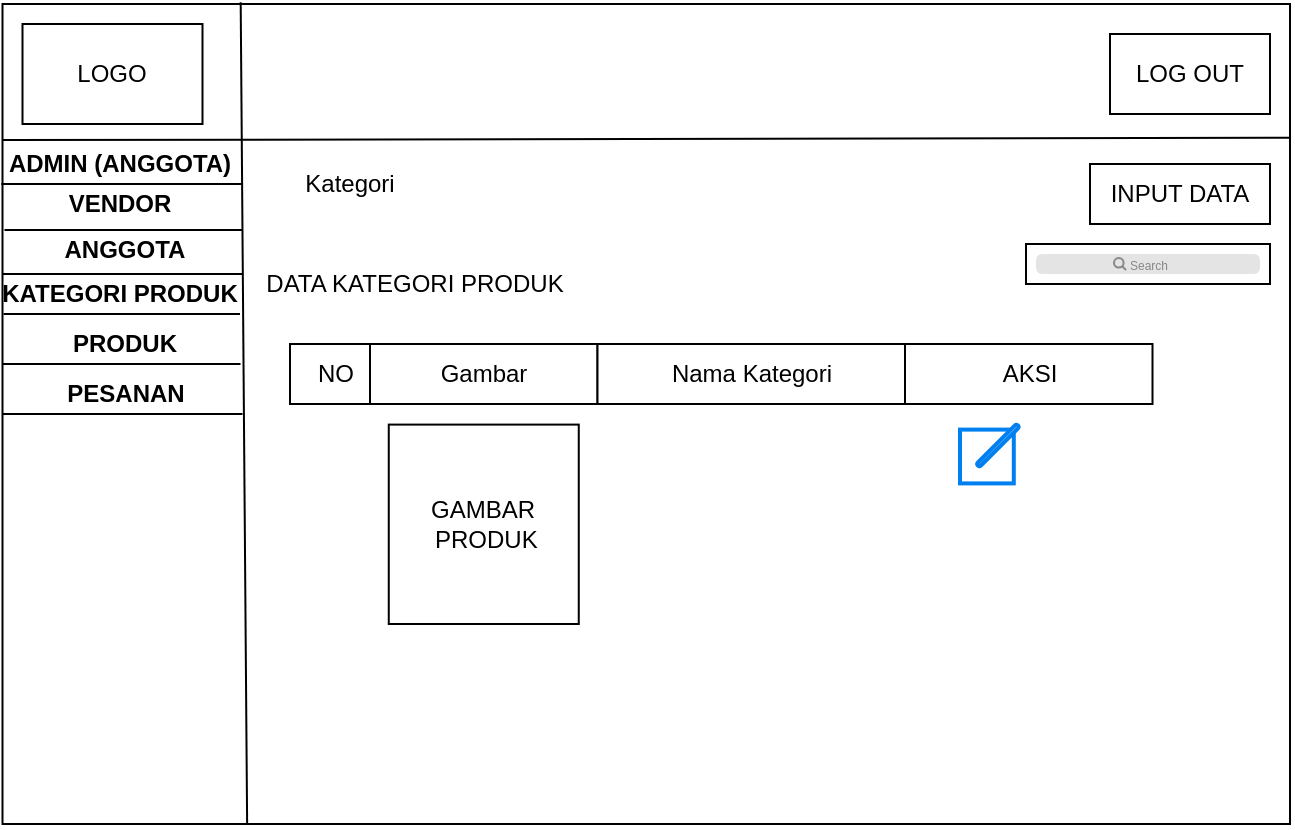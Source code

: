 <mxfile version="14.8.6" type="github">
  <diagram id="wYqaZekAvj2n4rR8hF8H" name="Page-1">
    <mxGraphModel dx="700" dy="392" grid="1" gridSize="10" guides="1" tooltips="1" connect="1" arrows="1" fold="1" page="1" pageScale="1" pageWidth="850" pageHeight="1100" math="0" shadow="0">
      <root>
        <mxCell id="0" />
        <mxCell id="1" parent="0" />
        <mxCell id="MQi_boehBmf1Iwi7T3qC-1" value="" style="rounded=0;whiteSpace=wrap;html=1;" parent="1" vertex="1">
          <mxGeometry x="41.25" y="40" width="643.75" height="410" as="geometry" />
        </mxCell>
        <mxCell id="MQi_boehBmf1Iwi7T3qC-2" value="LOGO" style="rounded=0;whiteSpace=wrap;html=1;" parent="1" vertex="1">
          <mxGeometry x="51.25" y="50" width="90" height="50" as="geometry" />
        </mxCell>
        <mxCell id="MQi_boehBmf1Iwi7T3qC-3" value="" style="endArrow=none;html=1;exitX=0;exitY=0.166;exitDx=0;exitDy=0;exitPerimeter=0;entryX=1;entryY=0.163;entryDx=0;entryDy=0;entryPerimeter=0;" parent="1" source="MQi_boehBmf1Iwi7T3qC-1" target="MQi_boehBmf1Iwi7T3qC-1" edge="1">
          <mxGeometry width="50" height="50" relative="1" as="geometry">
            <mxPoint x="191.25" y="109" as="sourcePoint" />
            <mxPoint x="671.25" y="102" as="targetPoint" />
          </mxGeometry>
        </mxCell>
        <mxCell id="MQi_boehBmf1Iwi7T3qC-4" value="LOG OUT" style="rounded=0;whiteSpace=wrap;html=1;" parent="1" vertex="1">
          <mxGeometry x="595" y="55" width="80" height="40" as="geometry" />
        </mxCell>
        <mxCell id="MQi_boehBmf1Iwi7T3qC-5" value="&lt;b&gt;ADMIN (ANGGOTA)&lt;/b&gt;" style="text;html=1;strokeColor=none;fillColor=none;align=center;verticalAlign=middle;whiteSpace=wrap;rounded=0;" parent="1" vertex="1">
          <mxGeometry x="41.25" y="110" width="117.5" height="20" as="geometry" />
        </mxCell>
        <mxCell id="MQi_boehBmf1Iwi7T3qC-6" value="&lt;b&gt;VENDOR&lt;/b&gt;" style="text;html=1;strokeColor=none;fillColor=none;align=center;verticalAlign=middle;whiteSpace=wrap;rounded=0;" parent="1" vertex="1">
          <mxGeometry x="60" y="130" width="80" height="20" as="geometry" />
        </mxCell>
        <mxCell id="MQi_boehBmf1Iwi7T3qC-7" value="&lt;b&gt;ANGGOTA&lt;/b&gt;" style="text;html=1;strokeColor=none;fillColor=none;align=center;verticalAlign=middle;whiteSpace=wrap;rounded=0;" parent="1" vertex="1">
          <mxGeometry x="65" y="150" width="75" height="25" as="geometry" />
        </mxCell>
        <mxCell id="MQi_boehBmf1Iwi7T3qC-8" value="&lt;b&gt;KATEGORI PRODUK&lt;/b&gt;" style="text;html=1;strokeColor=none;fillColor=none;align=center;verticalAlign=middle;whiteSpace=wrap;rounded=0;" parent="1" vertex="1">
          <mxGeometry x="40" y="175" width="120" height="20" as="geometry" />
        </mxCell>
        <mxCell id="MQi_boehBmf1Iwi7T3qC-9" value="&lt;b&gt;PRODUK&lt;/b&gt;" style="text;html=1;strokeColor=none;fillColor=none;align=center;verticalAlign=middle;whiteSpace=wrap;rounded=0;" parent="1" vertex="1">
          <mxGeometry x="60" y="195" width="85" height="30" as="geometry" />
        </mxCell>
        <mxCell id="MQi_boehBmf1Iwi7T3qC-10" value="&lt;b&gt;PESANAN&lt;/b&gt;" style="text;html=1;strokeColor=none;fillColor=none;align=center;verticalAlign=middle;whiteSpace=wrap;rounded=0;" parent="1" vertex="1">
          <mxGeometry x="67.5" y="225" width="70" height="20" as="geometry" />
        </mxCell>
        <mxCell id="MQi_boehBmf1Iwi7T3qC-11" value="" style="endArrow=none;html=1;entryX=0.185;entryY=-0.002;entryDx=0;entryDy=0;entryPerimeter=0;exitX=0.19;exitY=1;exitDx=0;exitDy=0;exitPerimeter=0;" parent="1" source="MQi_boehBmf1Iwi7T3qC-1" target="MQi_boehBmf1Iwi7T3qC-1" edge="1">
          <mxGeometry width="50" height="50" relative="1" as="geometry">
            <mxPoint x="191.25" y="130" as="sourcePoint" />
            <mxPoint x="241.25" y="80" as="targetPoint" />
          </mxGeometry>
        </mxCell>
        <mxCell id="MQi_boehBmf1Iwi7T3qC-12" value="" style="endArrow=none;html=1;" parent="1" edge="1">
          <mxGeometry width="50" height="50" relative="1" as="geometry">
            <mxPoint x="42.25" y="153" as="sourcePoint" />
            <mxPoint x="161.25" y="153" as="targetPoint" />
          </mxGeometry>
        </mxCell>
        <mxCell id="MQi_boehBmf1Iwi7T3qC-13" value="" style="endArrow=none;html=1;exitX=0;exitY=1;exitDx=0;exitDy=0;" parent="1" edge="1">
          <mxGeometry width="50" height="50" relative="1" as="geometry">
            <mxPoint x="41.25" y="175" as="sourcePoint" />
            <mxPoint x="161.25" y="175" as="targetPoint" />
          </mxGeometry>
        </mxCell>
        <mxCell id="MQi_boehBmf1Iwi7T3qC-14" value="" style="endArrow=none;html=1;" parent="1" edge="1">
          <mxGeometry width="50" height="50" relative="1" as="geometry">
            <mxPoint x="41.25" y="220" as="sourcePoint" />
            <mxPoint x="160.25" y="220" as="targetPoint" />
          </mxGeometry>
        </mxCell>
        <mxCell id="MQi_boehBmf1Iwi7T3qC-15" value="" style="endArrow=none;html=1;exitX=0;exitY=1;exitDx=0;exitDy=0;" parent="1" edge="1">
          <mxGeometry width="50" height="50" relative="1" as="geometry">
            <mxPoint x="41.25" y="245" as="sourcePoint" />
            <mxPoint x="161.25" y="245" as="targetPoint" />
          </mxGeometry>
        </mxCell>
        <mxCell id="MQi_boehBmf1Iwi7T3qC-16" value="DATA KATEGORI PRODUK" style="text;html=1;strokeColor=none;fillColor=none;align=center;verticalAlign=middle;whiteSpace=wrap;rounded=0;" parent="1" vertex="1">
          <mxGeometry x="170" y="160" width="155" height="40" as="geometry" />
        </mxCell>
        <mxCell id="MQi_boehBmf1Iwi7T3qC-17" value="" style="shape=rect;" parent="1" vertex="1">
          <mxGeometry x="553" y="160" width="122" height="20" as="geometry" />
        </mxCell>
        <mxCell id="MQi_boehBmf1Iwi7T3qC-18" value="" style="html=1;strokeWidth=1;shadow=0;dashed=0;shape=mxgraph.ios7ui.marginRect;rx=3;ry=3;rectMargin=5;fillColor=#E4E4E4;strokeColor=none;" parent="MQi_boehBmf1Iwi7T3qC-17" vertex="1">
          <mxGeometry width="122" height="20" as="geometry" />
        </mxCell>
        <mxCell id="MQi_boehBmf1Iwi7T3qC-19" value="Search" style="shape=mxgraph.ios7.icons.looking_glass;strokeColor=#878789;fillColor=none;fontColor=#878789;labelPosition=right;verticalLabelPosition=middle;align=left;verticalAlign=middle;fontSize=6;fontStyle=0;spacingTop=2;" parent="MQi_boehBmf1Iwi7T3qC-17" vertex="1">
          <mxGeometry x="0.5" y="0.5" width="6" height="6" relative="1" as="geometry">
            <mxPoint x="-17" y="-3" as="offset" />
          </mxGeometry>
        </mxCell>
        <mxCell id="MQi_boehBmf1Iwi7T3qC-20" value="INPUT DATA" style="rounded=0;whiteSpace=wrap;html=1;" parent="1" vertex="1">
          <mxGeometry x="585" y="120" width="90" height="30" as="geometry" />
        </mxCell>
        <mxCell id="MQi_boehBmf1Iwi7T3qC-21" value="NO" style="rounded=0;whiteSpace=wrap;html=1;" parent="1" vertex="1">
          <mxGeometry x="185" y="210" width="46.25" height="30" as="geometry" />
        </mxCell>
        <mxCell id="MQi_boehBmf1Iwi7T3qC-22" value="Gambar" style="rounded=0;whiteSpace=wrap;html=1;" parent="1" vertex="1">
          <mxGeometry x="225" y="210" width="113.75" height="30" as="geometry" />
        </mxCell>
        <mxCell id="MQi_boehBmf1Iwi7T3qC-23" value="Nama Kategori" style="rounded=0;whiteSpace=wrap;html=1;" parent="1" vertex="1">
          <mxGeometry x="338.75" y="210" width="153.75" height="30" as="geometry" />
        </mxCell>
        <mxCell id="MQi_boehBmf1Iwi7T3qC-24" value="AKSI" style="rounded=0;whiteSpace=wrap;html=1;" parent="1" vertex="1">
          <mxGeometry x="492.5" y="210" width="123.75" height="30" as="geometry" />
        </mxCell>
        <mxCell id="MQi_boehBmf1Iwi7T3qC-25" value="" style="endArrow=none;html=1;exitX=0.002;exitY=0.353;exitDx=0;exitDy=0;exitPerimeter=0;" parent="1" edge="1">
          <mxGeometry width="50" height="50" relative="1" as="geometry">
            <mxPoint x="40.64" y="130.0" as="sourcePoint" />
            <mxPoint x="161.25" y="130" as="targetPoint" />
          </mxGeometry>
        </mxCell>
        <mxCell id="MQi_boehBmf1Iwi7T3qC-26" value="" style="endArrow=none;html=1;entryX=1;entryY=1;entryDx=0;entryDy=0;" parent="1" target="MQi_boehBmf1Iwi7T3qC-8" edge="1">
          <mxGeometry width="50" height="50" relative="1" as="geometry">
            <mxPoint x="41.75" y="195" as="sourcePoint" />
            <mxPoint x="135" y="195" as="targetPoint" />
          </mxGeometry>
        </mxCell>
        <mxCell id="MQi_boehBmf1Iwi7T3qC-28" value="" style="html=1;verticalLabelPosition=bottom;align=center;labelBackgroundColor=#ffffff;verticalAlign=top;strokeWidth=2;strokeColor=#0080F0;shadow=0;dashed=0;shape=mxgraph.ios7.icons.edit;" parent="1" vertex="1">
          <mxGeometry x="520" y="250.3" width="29.4" height="29.4" as="geometry" />
        </mxCell>
        <mxCell id="MQi_boehBmf1Iwi7T3qC-29" value="" style="shape=image;html=1;verticalAlign=top;verticalLabelPosition=bottom;labelBackgroundColor=#ffffff;imageAspect=0;aspect=fixed;image=https://cdn3.iconfinder.com/data/icons/user-interface-169/32/trash-128.png" parent="1" vertex="1">
          <mxGeometry x="555" y="245" width="40" height="40" as="geometry" />
        </mxCell>
        <mxCell id="5-2_3776lO51QbA3kCGq-1" value="Kategori" style="text;html=1;strokeColor=none;fillColor=none;align=center;verticalAlign=middle;whiteSpace=wrap;rounded=0;" vertex="1" parent="1">
          <mxGeometry x="170" y="120" width="90" height="20" as="geometry" />
        </mxCell>
        <mxCell id="5-2_3776lO51QbA3kCGq-2" value="GAMBAR&lt;br&gt;&amp;nbsp;PRODUK" style="rounded=0;whiteSpace=wrap;html=1;" vertex="1" parent="1">
          <mxGeometry x="234.38" y="250.3" width="95" height="99.7" as="geometry" />
        </mxCell>
      </root>
    </mxGraphModel>
  </diagram>
</mxfile>
